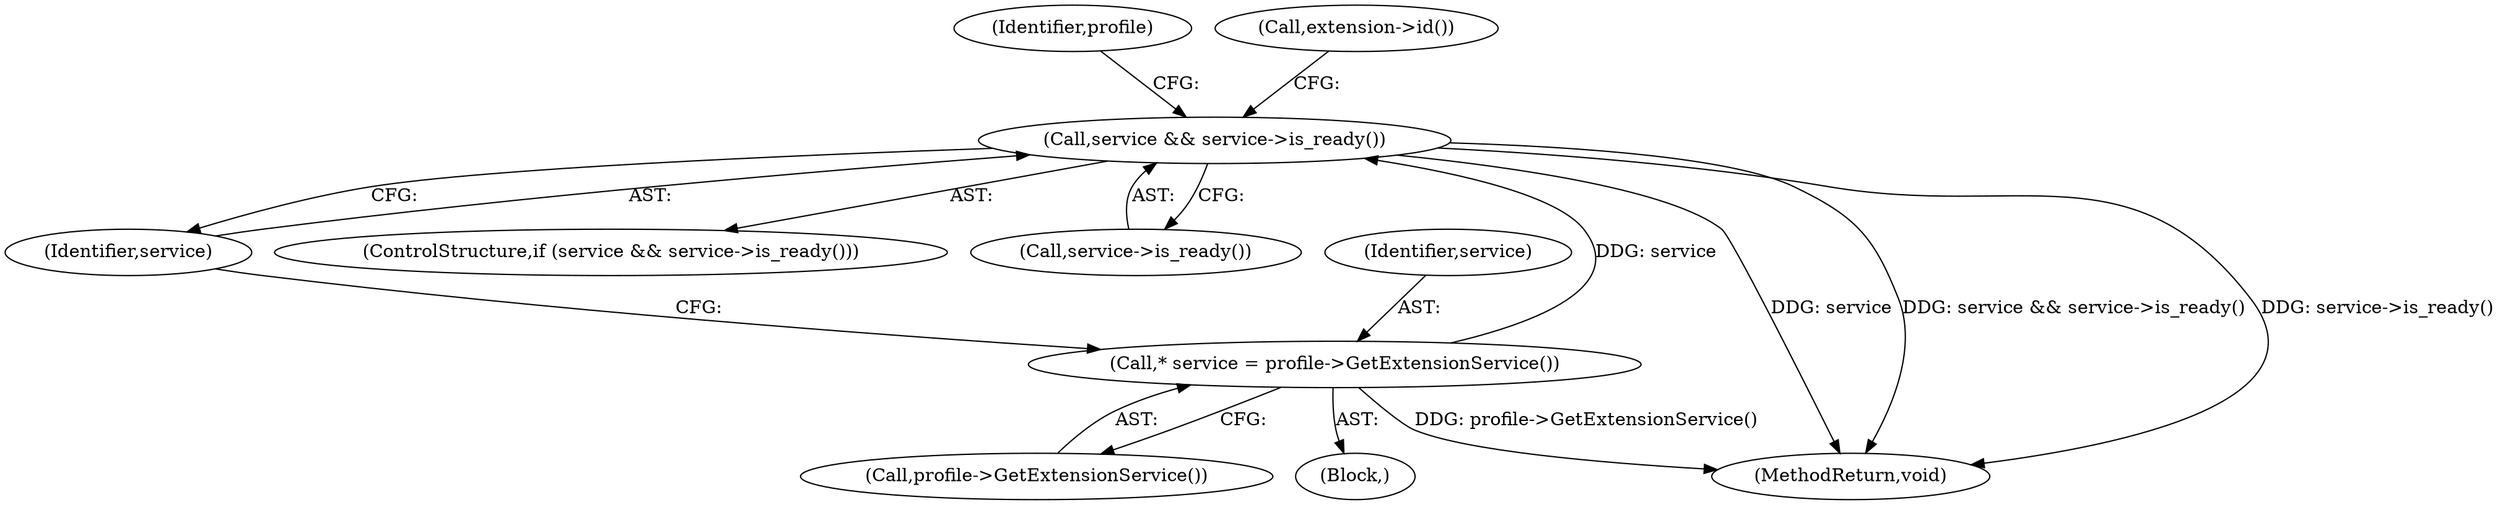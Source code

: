 digraph "0_Chrome_a03d4448faf2c40f4ef444a88cb9aace5b98e8c4_2@API" {
"1000225" [label="(Call,service && service->is_ready())"];
"1000221" [label="(Call,* service = profile->GetExtensionService())"];
"1000224" [label="(ControlStructure,if (service && service->is_ready()))"];
"1000227" [label="(Call,service->is_ready())"];
"1000223" [label="(Call,profile->GetExtensionService())"];
"1000225" [label="(Call,service && service->is_ready())"];
"1000226" [label="(Identifier,service)"];
"1000230" [label="(Identifier,profile)"];
"1000359" [label="(MethodReturn,void)"];
"1000216" [label="(Block,)"];
"1000221" [label="(Call,* service = profile->GetExtensionService())"];
"1000222" [label="(Identifier,service)"];
"1000237" [label="(Call,extension->id())"];
"1000225" -> "1000224"  [label="AST: "];
"1000225" -> "1000226"  [label="CFG: "];
"1000225" -> "1000227"  [label="CFG: "];
"1000226" -> "1000225"  [label="AST: "];
"1000227" -> "1000225"  [label="AST: "];
"1000230" -> "1000225"  [label="CFG: "];
"1000237" -> "1000225"  [label="CFG: "];
"1000225" -> "1000359"  [label="DDG: service && service->is_ready()"];
"1000225" -> "1000359"  [label="DDG: service->is_ready()"];
"1000225" -> "1000359"  [label="DDG: service"];
"1000221" -> "1000225"  [label="DDG: service"];
"1000221" -> "1000216"  [label="AST: "];
"1000221" -> "1000223"  [label="CFG: "];
"1000222" -> "1000221"  [label="AST: "];
"1000223" -> "1000221"  [label="AST: "];
"1000226" -> "1000221"  [label="CFG: "];
"1000221" -> "1000359"  [label="DDG: profile->GetExtensionService()"];
}
